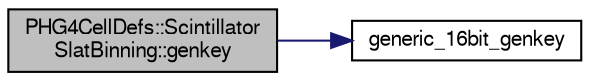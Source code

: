 digraph "PHG4CellDefs::ScintillatorSlatBinning::genkey"
{
  bgcolor="transparent";
  edge [fontname="FreeSans",fontsize="10",labelfontname="FreeSans",labelfontsize="10"];
  node [fontname="FreeSans",fontsize="10",shape=record];
  rankdir="LR";
  Node1 [label="PHG4CellDefs::Scintillator\lSlatBinning::genkey",height=0.2,width=0.4,color="black", fillcolor="grey75", style="filled" fontcolor="black"];
  Node1 -> Node2 [color="midnightblue",fontsize="10",style="solid",fontname="FreeSans"];
  Node2 [label="generic_16bit_genkey",height=0.2,width=0.4,color="black",URL="$d9/d13/PHG4CellDefs_8cc.html#a85ba9f720354d77b858e20c95a1b8f9e"];
}
